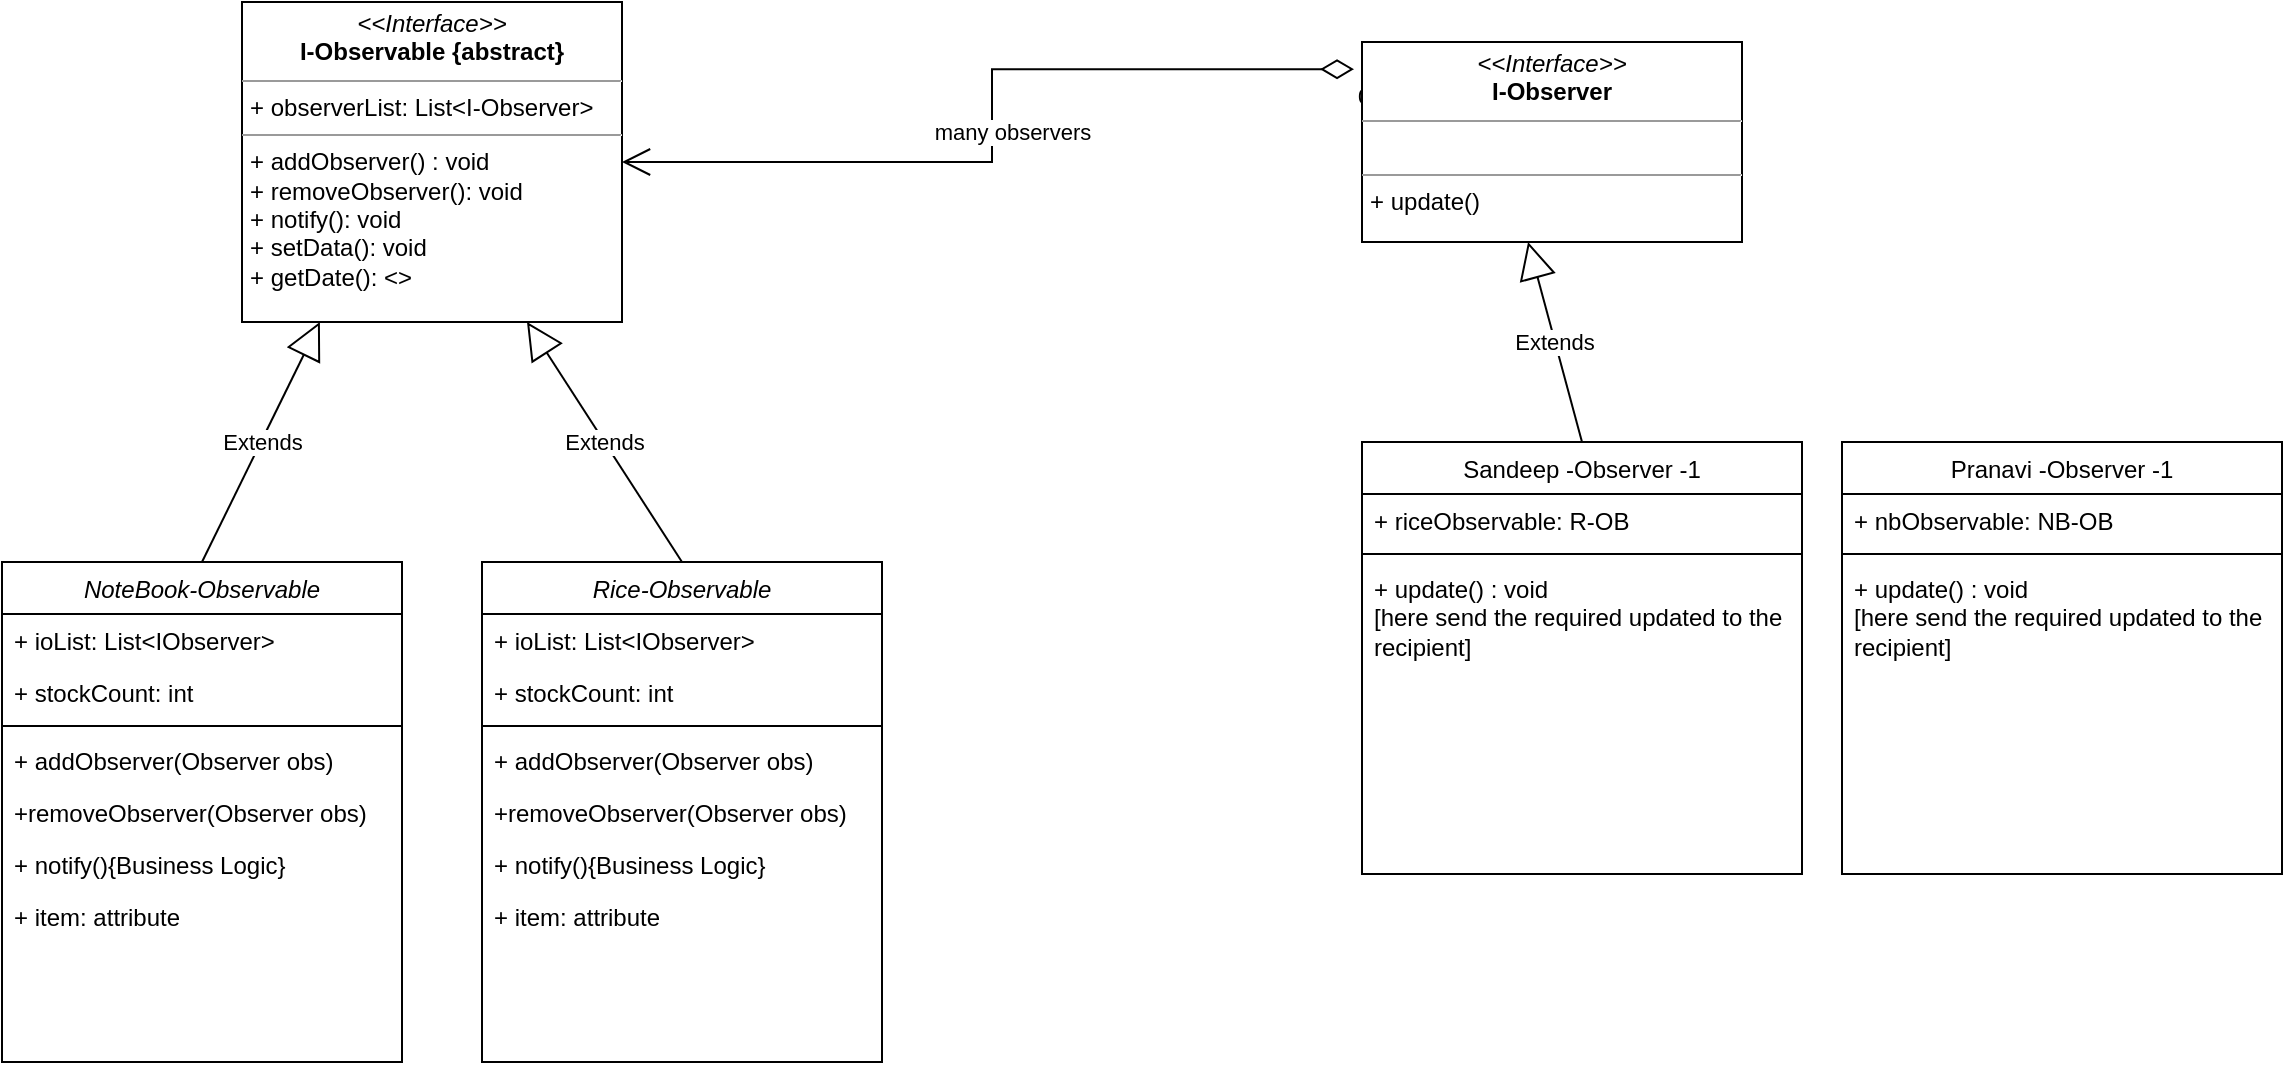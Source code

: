 <mxfile version="21.5.0" type="github">
  <diagram id="C5RBs43oDa-KdzZeNtuy" name="Page-1">
    <mxGraphModel dx="1645" dy="492" grid="1" gridSize="10" guides="1" tooltips="1" connect="1" arrows="1" fold="1" page="1" pageScale="1" pageWidth="827" pageHeight="1169" math="0" shadow="0">
      <root>
        <mxCell id="WIyWlLk6GJQsqaUBKTNV-0" />
        <mxCell id="WIyWlLk6GJQsqaUBKTNV-1" parent="WIyWlLk6GJQsqaUBKTNV-0" />
        <mxCell id="zkfFHV4jXpPFQw0GAbJ--0" value="Rice-Observable&#xa;&#xa;" style="swimlane;fontStyle=2;align=center;verticalAlign=top;childLayout=stackLayout;horizontal=1;startSize=26;horizontalStack=0;resizeParent=1;resizeLast=0;collapsible=1;marginBottom=0;rounded=0;shadow=0;strokeWidth=1;" parent="WIyWlLk6GJQsqaUBKTNV-1" vertex="1">
          <mxGeometry x="110" y="280" width="200" height="250" as="geometry">
            <mxRectangle x="200" y="100" width="160" height="26" as="alternateBounds" />
          </mxGeometry>
        </mxCell>
        <mxCell id="V0yPzKIk-pUCoMc4Xuvq-56" value="+ ioList: List&amp;lt;IObserver&amp;gt;" style="text;strokeColor=none;fillColor=none;align=left;verticalAlign=top;spacingLeft=4;spacingRight=4;overflow=hidden;rotatable=0;points=[[0,0.5],[1,0.5]];portConstraint=eastwest;whiteSpace=wrap;html=1;" vertex="1" parent="zkfFHV4jXpPFQw0GAbJ--0">
          <mxGeometry y="26" width="200" height="26" as="geometry" />
        </mxCell>
        <mxCell id="V0yPzKIk-pUCoMc4Xuvq-31" value="+ stockCount: int" style="text;strokeColor=none;fillColor=none;align=left;verticalAlign=top;spacingLeft=4;spacingRight=4;overflow=hidden;rotatable=0;points=[[0,0.5],[1,0.5]];portConstraint=eastwest;whiteSpace=wrap;html=1;" vertex="1" parent="zkfFHV4jXpPFQw0GAbJ--0">
          <mxGeometry y="52" width="200" height="26" as="geometry" />
        </mxCell>
        <mxCell id="zkfFHV4jXpPFQw0GAbJ--4" value="" style="line;html=1;strokeWidth=1;align=left;verticalAlign=middle;spacingTop=-1;spacingLeft=3;spacingRight=3;rotatable=0;labelPosition=right;points=[];portConstraint=eastwest;" parent="zkfFHV4jXpPFQw0GAbJ--0" vertex="1">
          <mxGeometry y="78" width="200" height="8" as="geometry" />
        </mxCell>
        <mxCell id="V0yPzKIk-pUCoMc4Xuvq-17" value="+ addObserver(Observer obs)" style="text;strokeColor=none;fillColor=none;align=left;verticalAlign=top;spacingLeft=4;spacingRight=4;overflow=hidden;rotatable=0;points=[[0,0.5],[1,0.5]];portConstraint=eastwest;whiteSpace=wrap;html=1;" vertex="1" parent="zkfFHV4jXpPFQw0GAbJ--0">
          <mxGeometry y="86" width="200" height="26" as="geometry" />
        </mxCell>
        <mxCell id="V0yPzKIk-pUCoMc4Xuvq-19" value="+removeObserver(Observer obs)" style="text;strokeColor=none;fillColor=none;align=left;verticalAlign=top;spacingLeft=4;spacingRight=4;overflow=hidden;rotatable=0;points=[[0,0.5],[1,0.5]];portConstraint=eastwest;whiteSpace=wrap;html=1;" vertex="1" parent="zkfFHV4jXpPFQw0GAbJ--0">
          <mxGeometry y="112" width="200" height="26" as="geometry" />
        </mxCell>
        <mxCell id="V0yPzKIk-pUCoMc4Xuvq-40" value="+ notify(){Business Logic}" style="text;strokeColor=none;fillColor=none;align=left;verticalAlign=top;spacingLeft=4;spacingRight=4;overflow=hidden;rotatable=0;points=[[0,0.5],[1,0.5]];portConstraint=eastwest;whiteSpace=wrap;html=1;" vertex="1" parent="zkfFHV4jXpPFQw0GAbJ--0">
          <mxGeometry y="138" width="200" height="26" as="geometry" />
        </mxCell>
        <mxCell id="V0yPzKIk-pUCoMc4Xuvq-41" value="+ item: attribute" style="text;strokeColor=none;fillColor=none;align=left;verticalAlign=top;spacingLeft=4;spacingRight=4;overflow=hidden;rotatable=0;points=[[0,0.5],[1,0.5]];portConstraint=eastwest;whiteSpace=wrap;html=1;" vertex="1" parent="zkfFHV4jXpPFQw0GAbJ--0">
          <mxGeometry y="164" width="200" height="26" as="geometry" />
        </mxCell>
        <mxCell id="zkfFHV4jXpPFQw0GAbJ--17" value="Sandeep -Observer -1" style="swimlane;fontStyle=0;align=center;verticalAlign=top;childLayout=stackLayout;horizontal=1;startSize=26;horizontalStack=0;resizeParent=1;resizeLast=0;collapsible=1;marginBottom=0;rounded=0;shadow=0;strokeWidth=1;" parent="WIyWlLk6GJQsqaUBKTNV-1" vertex="1">
          <mxGeometry x="550" y="220" width="220" height="216" as="geometry">
            <mxRectangle x="508" y="120" width="160" height="26" as="alternateBounds" />
          </mxGeometry>
        </mxCell>
        <mxCell id="V0yPzKIk-pUCoMc4Xuvq-43" value="+ riceObservable: R-OB" style="text;strokeColor=none;fillColor=none;align=left;verticalAlign=top;spacingLeft=4;spacingRight=4;overflow=hidden;rotatable=0;points=[[0,0.5],[1,0.5]];portConstraint=eastwest;whiteSpace=wrap;html=1;" vertex="1" parent="zkfFHV4jXpPFQw0GAbJ--17">
          <mxGeometry y="26" width="220" height="26" as="geometry" />
        </mxCell>
        <mxCell id="zkfFHV4jXpPFQw0GAbJ--23" value="" style="line;html=1;strokeWidth=1;align=left;verticalAlign=middle;spacingTop=-1;spacingLeft=3;spacingRight=3;rotatable=0;labelPosition=right;points=[];portConstraint=eastwest;" parent="zkfFHV4jXpPFQw0GAbJ--17" vertex="1">
          <mxGeometry y="52" width="220" height="8" as="geometry" />
        </mxCell>
        <mxCell id="V0yPzKIk-pUCoMc4Xuvq-57" value="+ update() : void&lt;br&gt;[here send the required updated to the recipient]" style="text;strokeColor=none;fillColor=none;align=left;verticalAlign=top;spacingLeft=4;spacingRight=4;overflow=hidden;rotatable=0;points=[[0,0.5],[1,0.5]];portConstraint=eastwest;whiteSpace=wrap;html=1;" vertex="1" parent="zkfFHV4jXpPFQw0GAbJ--17">
          <mxGeometry y="60" width="220" height="60" as="geometry" />
        </mxCell>
        <mxCell id="V0yPzKIk-pUCoMc4Xuvq-2" value="many observers" style="endArrow=open;html=1;endSize=12;startArrow=diamondThin;startSize=14;startFill=0;edgeStyle=orthogonalEdgeStyle;rounded=0;entryX=1;entryY=0.5;entryDx=0;entryDy=0;exitX=-0.021;exitY=0.136;exitDx=0;exitDy=0;exitPerimeter=0;" edge="1" parent="WIyWlLk6GJQsqaUBKTNV-1" source="V0yPzKIk-pUCoMc4Xuvq-37" target="V0yPzKIk-pUCoMc4Xuvq-33">
          <mxGeometry x="0.029" y="10" relative="1" as="geometry">
            <mxPoint x="580" y="107" as="sourcePoint" />
            <mxPoint x="570" y="210" as="targetPoint" />
            <mxPoint as="offset" />
          </mxGeometry>
        </mxCell>
        <mxCell id="V0yPzKIk-pUCoMc4Xuvq-3" value="0..n" style="edgeLabel;resizable=0;html=1;align=left;verticalAlign=top;" connectable="0" vertex="1" parent="V0yPzKIk-pUCoMc4Xuvq-2">
          <mxGeometry x="-1" relative="1" as="geometry" />
        </mxCell>
        <mxCell id="V0yPzKIk-pUCoMc4Xuvq-4" value="1" style="edgeLabel;resizable=0;html=1;align=right;verticalAlign=top;" connectable="0" vertex="1" parent="V0yPzKIk-pUCoMc4Xuvq-2">
          <mxGeometry x="1" relative="1" as="geometry" />
        </mxCell>
        <mxCell id="V0yPzKIk-pUCoMc4Xuvq-33" value="&lt;p style=&quot;margin:0px;margin-top:4px;text-align:center;&quot;&gt;&lt;i&gt;&amp;lt;&amp;lt;Interface&amp;gt;&amp;gt;&lt;/i&gt;&lt;br&gt;&lt;b&gt;I-Observable {abstract}&lt;/b&gt;&lt;/p&gt;&lt;hr size=&quot;1&quot;&gt;&lt;p style=&quot;margin:0px;margin-left:4px;&quot;&gt;+ observerList: List&amp;lt;I-Observer&amp;gt;&lt;/p&gt;&lt;hr size=&quot;1&quot;&gt;&lt;p style=&quot;margin:0px;margin-left:4px;&quot;&gt;+ addObserver() : void&lt;br&gt;+ removeObserver(): void&lt;/p&gt;&lt;p style=&quot;margin:0px;margin-left:4px;&quot;&gt;+ notify(): void&lt;/p&gt;&lt;p style=&quot;margin:0px;margin-left:4px;&quot;&gt;+ setData(): void&lt;/p&gt;&lt;p style=&quot;margin:0px;margin-left:4px;&quot;&gt;+ getDate(): &amp;lt;&amp;gt;&lt;/p&gt;" style="verticalAlign=top;align=left;overflow=fill;fontSize=12;fontFamily=Helvetica;html=1;whiteSpace=wrap;" vertex="1" parent="WIyWlLk6GJQsqaUBKTNV-1">
          <mxGeometry x="-10" width="190" height="160" as="geometry" />
        </mxCell>
        <mxCell id="V0yPzKIk-pUCoMc4Xuvq-37" value="&lt;p style=&quot;margin:0px;margin-top:4px;text-align:center;&quot;&gt;&lt;i&gt;&amp;lt;&amp;lt;Interface&amp;gt;&amp;gt;&lt;/i&gt;&lt;br&gt;&lt;b&gt;I-Observer&lt;/b&gt;&lt;/p&gt;&lt;hr size=&quot;1&quot;&gt;&lt;p style=&quot;margin:0px;margin-left:4px;&quot;&gt;&lt;br&gt;&lt;/p&gt;&lt;hr size=&quot;1&quot;&gt;&lt;p style=&quot;margin:0px;margin-left:4px;&quot;&gt;+ update()&lt;/p&gt;" style="verticalAlign=top;align=left;overflow=fill;fontSize=12;fontFamily=Helvetica;html=1;whiteSpace=wrap;" vertex="1" parent="WIyWlLk6GJQsqaUBKTNV-1">
          <mxGeometry x="550" y="20" width="190" height="100" as="geometry" />
        </mxCell>
        <mxCell id="V0yPzKIk-pUCoMc4Xuvq-38" value="Extends" style="endArrow=block;endSize=16;endFill=0;html=1;rounded=0;entryX=0.75;entryY=1;entryDx=0;entryDy=0;exitX=0.5;exitY=0;exitDx=0;exitDy=0;" edge="1" parent="WIyWlLk6GJQsqaUBKTNV-1" source="zkfFHV4jXpPFQw0GAbJ--0" target="V0yPzKIk-pUCoMc4Xuvq-33">
          <mxGeometry width="160" relative="1" as="geometry">
            <mxPoint x="330" y="170" as="sourcePoint" />
            <mxPoint x="490" y="170" as="targetPoint" />
          </mxGeometry>
        </mxCell>
        <mxCell id="V0yPzKIk-pUCoMc4Xuvq-42" value="Extends" style="endArrow=block;endSize=16;endFill=0;html=1;rounded=0;entryX=0.437;entryY=1;entryDx=0;entryDy=0;exitX=0.5;exitY=0;exitDx=0;exitDy=0;entryPerimeter=0;" edge="1" parent="WIyWlLk6GJQsqaUBKTNV-1" source="zkfFHV4jXpPFQw0GAbJ--17" target="V0yPzKIk-pUCoMc4Xuvq-37">
          <mxGeometry width="160" relative="1" as="geometry">
            <mxPoint x="644.5" y="268" as="sourcePoint" />
            <mxPoint x="644.5" y="160" as="targetPoint" />
          </mxGeometry>
        </mxCell>
        <mxCell id="V0yPzKIk-pUCoMc4Xuvq-44" value="NoteBook-Observable&#xa;&#xa;" style="swimlane;fontStyle=2;align=center;verticalAlign=top;childLayout=stackLayout;horizontal=1;startSize=26;horizontalStack=0;resizeParent=1;resizeLast=0;collapsible=1;marginBottom=0;rounded=0;shadow=0;strokeWidth=1;" vertex="1" parent="WIyWlLk6GJQsqaUBKTNV-1">
          <mxGeometry x="-130" y="280" width="200" height="250" as="geometry">
            <mxRectangle x="200" y="100" width="160" height="26" as="alternateBounds" />
          </mxGeometry>
        </mxCell>
        <mxCell id="V0yPzKIk-pUCoMc4Xuvq-55" value="+ ioList: List&amp;lt;IObserver&amp;gt;" style="text;strokeColor=none;fillColor=none;align=left;verticalAlign=top;spacingLeft=4;spacingRight=4;overflow=hidden;rotatable=0;points=[[0,0.5],[1,0.5]];portConstraint=eastwest;whiteSpace=wrap;html=1;" vertex="1" parent="V0yPzKIk-pUCoMc4Xuvq-44">
          <mxGeometry y="26" width="200" height="26" as="geometry" />
        </mxCell>
        <mxCell id="V0yPzKIk-pUCoMc4Xuvq-45" value="+ stockCount: int" style="text;strokeColor=none;fillColor=none;align=left;verticalAlign=top;spacingLeft=4;spacingRight=4;overflow=hidden;rotatable=0;points=[[0,0.5],[1,0.5]];portConstraint=eastwest;whiteSpace=wrap;html=1;" vertex="1" parent="V0yPzKIk-pUCoMc4Xuvq-44">
          <mxGeometry y="52" width="200" height="26" as="geometry" />
        </mxCell>
        <mxCell id="V0yPzKIk-pUCoMc4Xuvq-46" value="" style="line;html=1;strokeWidth=1;align=left;verticalAlign=middle;spacingTop=-1;spacingLeft=3;spacingRight=3;rotatable=0;labelPosition=right;points=[];portConstraint=eastwest;" vertex="1" parent="V0yPzKIk-pUCoMc4Xuvq-44">
          <mxGeometry y="78" width="200" height="8" as="geometry" />
        </mxCell>
        <mxCell id="V0yPzKIk-pUCoMc4Xuvq-47" value="+ addObserver(Observer obs)" style="text;strokeColor=none;fillColor=none;align=left;verticalAlign=top;spacingLeft=4;spacingRight=4;overflow=hidden;rotatable=0;points=[[0,0.5],[1,0.5]];portConstraint=eastwest;whiteSpace=wrap;html=1;" vertex="1" parent="V0yPzKIk-pUCoMc4Xuvq-44">
          <mxGeometry y="86" width="200" height="26" as="geometry" />
        </mxCell>
        <mxCell id="V0yPzKIk-pUCoMc4Xuvq-48" value="+removeObserver(Observer obs)" style="text;strokeColor=none;fillColor=none;align=left;verticalAlign=top;spacingLeft=4;spacingRight=4;overflow=hidden;rotatable=0;points=[[0,0.5],[1,0.5]];portConstraint=eastwest;whiteSpace=wrap;html=1;" vertex="1" parent="V0yPzKIk-pUCoMc4Xuvq-44">
          <mxGeometry y="112" width="200" height="26" as="geometry" />
        </mxCell>
        <mxCell id="V0yPzKIk-pUCoMc4Xuvq-49" value="+ notify(){Business Logic}" style="text;strokeColor=none;fillColor=none;align=left;verticalAlign=top;spacingLeft=4;spacingRight=4;overflow=hidden;rotatable=0;points=[[0,0.5],[1,0.5]];portConstraint=eastwest;whiteSpace=wrap;html=1;" vertex="1" parent="V0yPzKIk-pUCoMc4Xuvq-44">
          <mxGeometry y="138" width="200" height="26" as="geometry" />
        </mxCell>
        <mxCell id="V0yPzKIk-pUCoMc4Xuvq-50" value="+ item: attribute" style="text;strokeColor=none;fillColor=none;align=left;verticalAlign=top;spacingLeft=4;spacingRight=4;overflow=hidden;rotatable=0;points=[[0,0.5],[1,0.5]];portConstraint=eastwest;whiteSpace=wrap;html=1;" vertex="1" parent="V0yPzKIk-pUCoMc4Xuvq-44">
          <mxGeometry y="164" width="200" height="26" as="geometry" />
        </mxCell>
        <mxCell id="V0yPzKIk-pUCoMc4Xuvq-51" value="Extends" style="endArrow=block;endSize=16;endFill=0;html=1;rounded=0;entryX=0.205;entryY=1;entryDx=0;entryDy=0;exitX=0.5;exitY=0;exitDx=0;exitDy=0;entryPerimeter=0;" edge="1" parent="WIyWlLk6GJQsqaUBKTNV-1" source="V0yPzKIk-pUCoMc4Xuvq-44" target="V0yPzKIk-pUCoMc4Xuvq-33">
          <mxGeometry width="160" relative="1" as="geometry">
            <mxPoint x="220" y="300" as="sourcePoint" />
            <mxPoint x="200" y="192" as="targetPoint" />
          </mxGeometry>
        </mxCell>
        <mxCell id="V0yPzKIk-pUCoMc4Xuvq-52" value="Pranavi -Observer -1" style="swimlane;fontStyle=0;align=center;verticalAlign=top;childLayout=stackLayout;horizontal=1;startSize=26;horizontalStack=0;resizeParent=1;resizeLast=0;collapsible=1;marginBottom=0;rounded=0;shadow=0;strokeWidth=1;" vertex="1" parent="WIyWlLk6GJQsqaUBKTNV-1">
          <mxGeometry x="790" y="220" width="220" height="216" as="geometry">
            <mxRectangle x="508" y="120" width="160" height="26" as="alternateBounds" />
          </mxGeometry>
        </mxCell>
        <mxCell id="V0yPzKIk-pUCoMc4Xuvq-53" value="+ nbObservable: NB-OB" style="text;strokeColor=none;fillColor=none;align=left;verticalAlign=top;spacingLeft=4;spacingRight=4;overflow=hidden;rotatable=0;points=[[0,0.5],[1,0.5]];portConstraint=eastwest;whiteSpace=wrap;html=1;" vertex="1" parent="V0yPzKIk-pUCoMc4Xuvq-52">
          <mxGeometry y="26" width="220" height="26" as="geometry" />
        </mxCell>
        <mxCell id="V0yPzKIk-pUCoMc4Xuvq-54" value="" style="line;html=1;strokeWidth=1;align=left;verticalAlign=middle;spacingTop=-1;spacingLeft=3;spacingRight=3;rotatable=0;labelPosition=right;points=[];portConstraint=eastwest;" vertex="1" parent="V0yPzKIk-pUCoMc4Xuvq-52">
          <mxGeometry y="52" width="220" height="8" as="geometry" />
        </mxCell>
        <mxCell id="V0yPzKIk-pUCoMc4Xuvq-58" value="+ update() : void&lt;br&gt;[here send the required updated to the recipient]" style="text;strokeColor=none;fillColor=none;align=left;verticalAlign=top;spacingLeft=4;spacingRight=4;overflow=hidden;rotatable=0;points=[[0,0.5],[1,0.5]];portConstraint=eastwest;whiteSpace=wrap;html=1;" vertex="1" parent="V0yPzKIk-pUCoMc4Xuvq-52">
          <mxGeometry y="60" width="220" height="60" as="geometry" />
        </mxCell>
      </root>
    </mxGraphModel>
  </diagram>
</mxfile>
